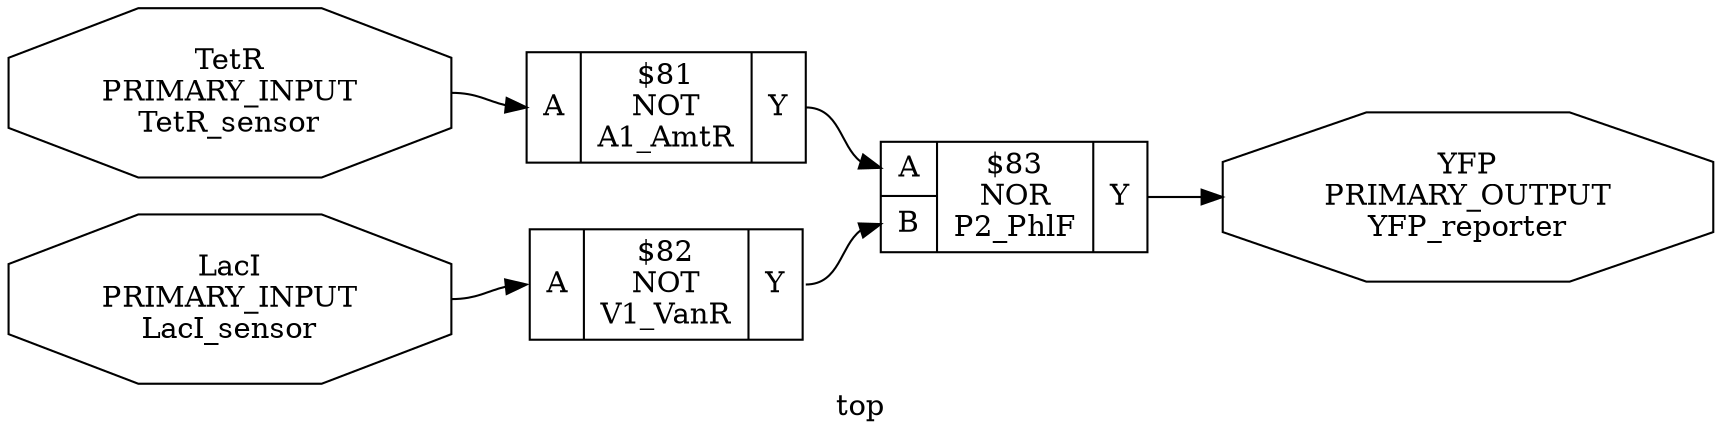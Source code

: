 digraph "top" {
label="top";
rankdir="LR";
remincross=true;
n3 [ shape=octagon, label="LacI\nPRIMARY_INPUT\nLacI_sensor", fontcolor="black" ];
n4 [ shape=octagon, label="TetR\nPRIMARY_INPUT\nTetR_sensor", fontcolor="black" ];
n5 [ shape=octagon, label="YFP\nPRIMARY_OUTPUT\nYFP_reporter", fontcolor="black" ];
c8 [ shape=record, label="{{<p6> A}|$81\nNOT\nA1_AmtR|{<p7> Y}}",  ];
c9 [ shape=record, label="{{<p6> A}|$82\nNOT\nV1_VanR|{<p7> Y}}",  ];
c11 [ shape=record, label="{{<p6> A|<p10> B}|$83\nNOR\nP2_PhlF|{<p7> Y}}",  ];
c8:p7:e -> c11:p6:w [color="black", fontcolor="black", label=""];
c9:p7:e -> c11:p10:w [color="black", fontcolor="black", label=""];
n3:e -> c9:p6:w [color="black", fontcolor="black", label=""];
n4:e -> c8:p6:w [color="black", fontcolor="black", label=""];
c11:p7:e -> n5:w [color="black", fontcolor="black", label=""];
}
